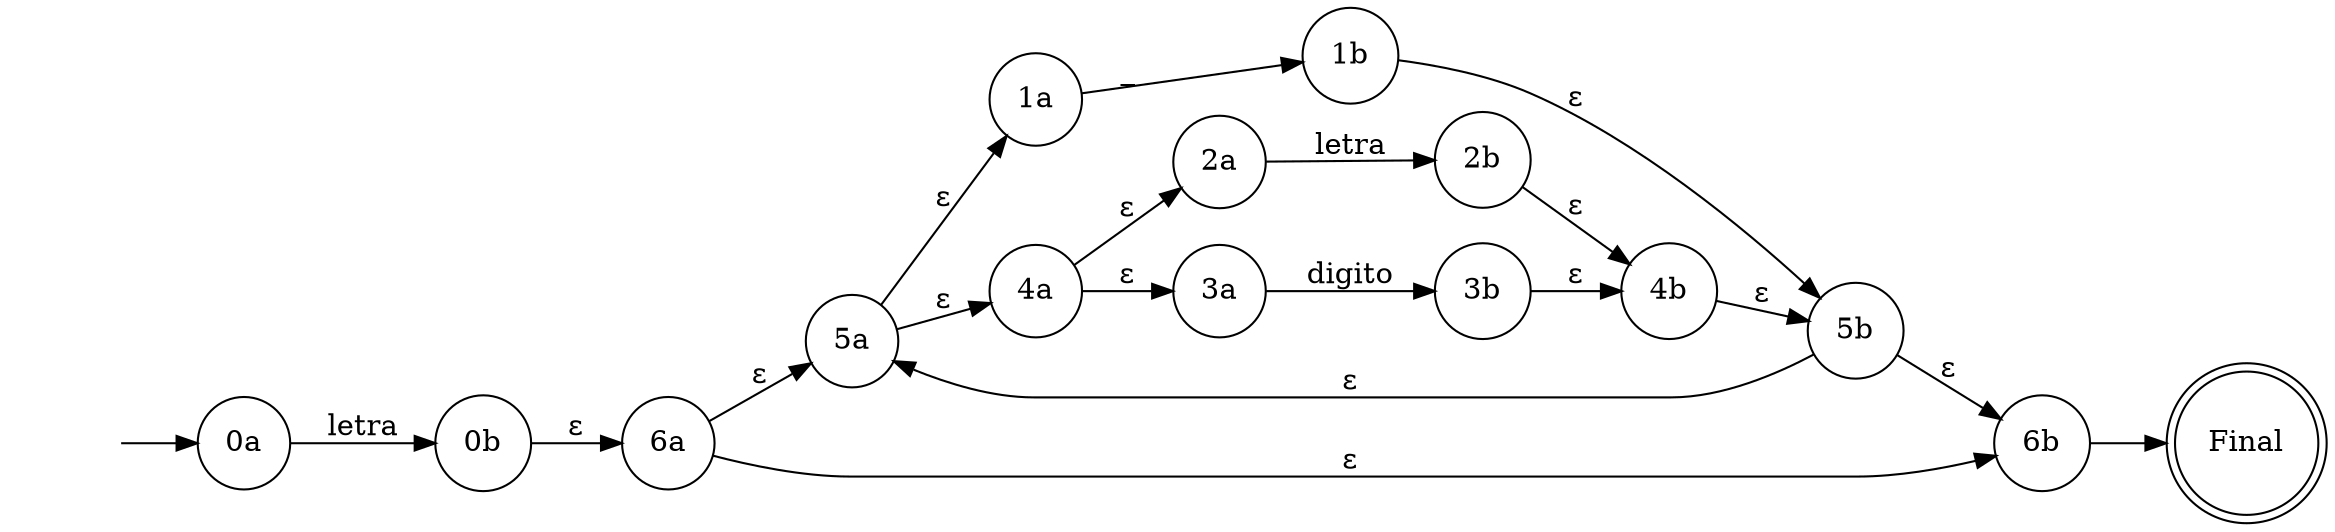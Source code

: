 digraph G{
rankdir=LR
concentrate=true
nodoInicial [shape=none label=""]
nodoInicial->nodo0a [label=""]
nodo0a [shape=circle label="0a"]
nodo0b [shape=circle label="0b"]
nodo0a -> nodo0b[label="letra"]
nodo1a [shape=circle label="1a"]
nodo1b [shape=circle label="1b"]
nodo1a -> nodo1b[label="_"]
nodo2a [shape=circle label="2a"]
nodo2b [shape=circle label="2b"]
nodo2a -> nodo2b[label="letra"]
nodo3a [shape=circle label="3a"]
nodo3b [shape=circle label="3b"]
nodo3a -> nodo3b[label="digito"]
nodo4a [shape=circle label="4a"]
nodo4b [shape=circle label="4b"]
nodo4a -> nodo2a[label="ε"]
nodo4a -> nodo3a[label="ε"]
nodo2b->nodo4b[label="ε"]
nodo3b->nodo4b[label="ε"]
nodo5a [shape=circle label="5a"]
nodo5b [shape=circle label="5b"]
nodo5a -> nodo1a[label="ε"]
nodo5a -> nodo4a[label="ε"]
nodo1b->nodo5b[label="ε"]
nodo4b->nodo5b[label="ε"]
nodo6a [shape=circle label="6a"]
nodo6b [shape=circle label="6b"]
nodo6a -> nodo5a[label="ε"]
nodo5b->nodo6b[label="ε"]
nodo5b->nodo5a[label="ε"]
nodo6a ->nodo6b [label="ε"]
nodo0b -> nodo6a[label="ε"]
nodoFinal [shape=doublecircle label="Final"]
nodo6b->nodoFinal [label=""]

}
